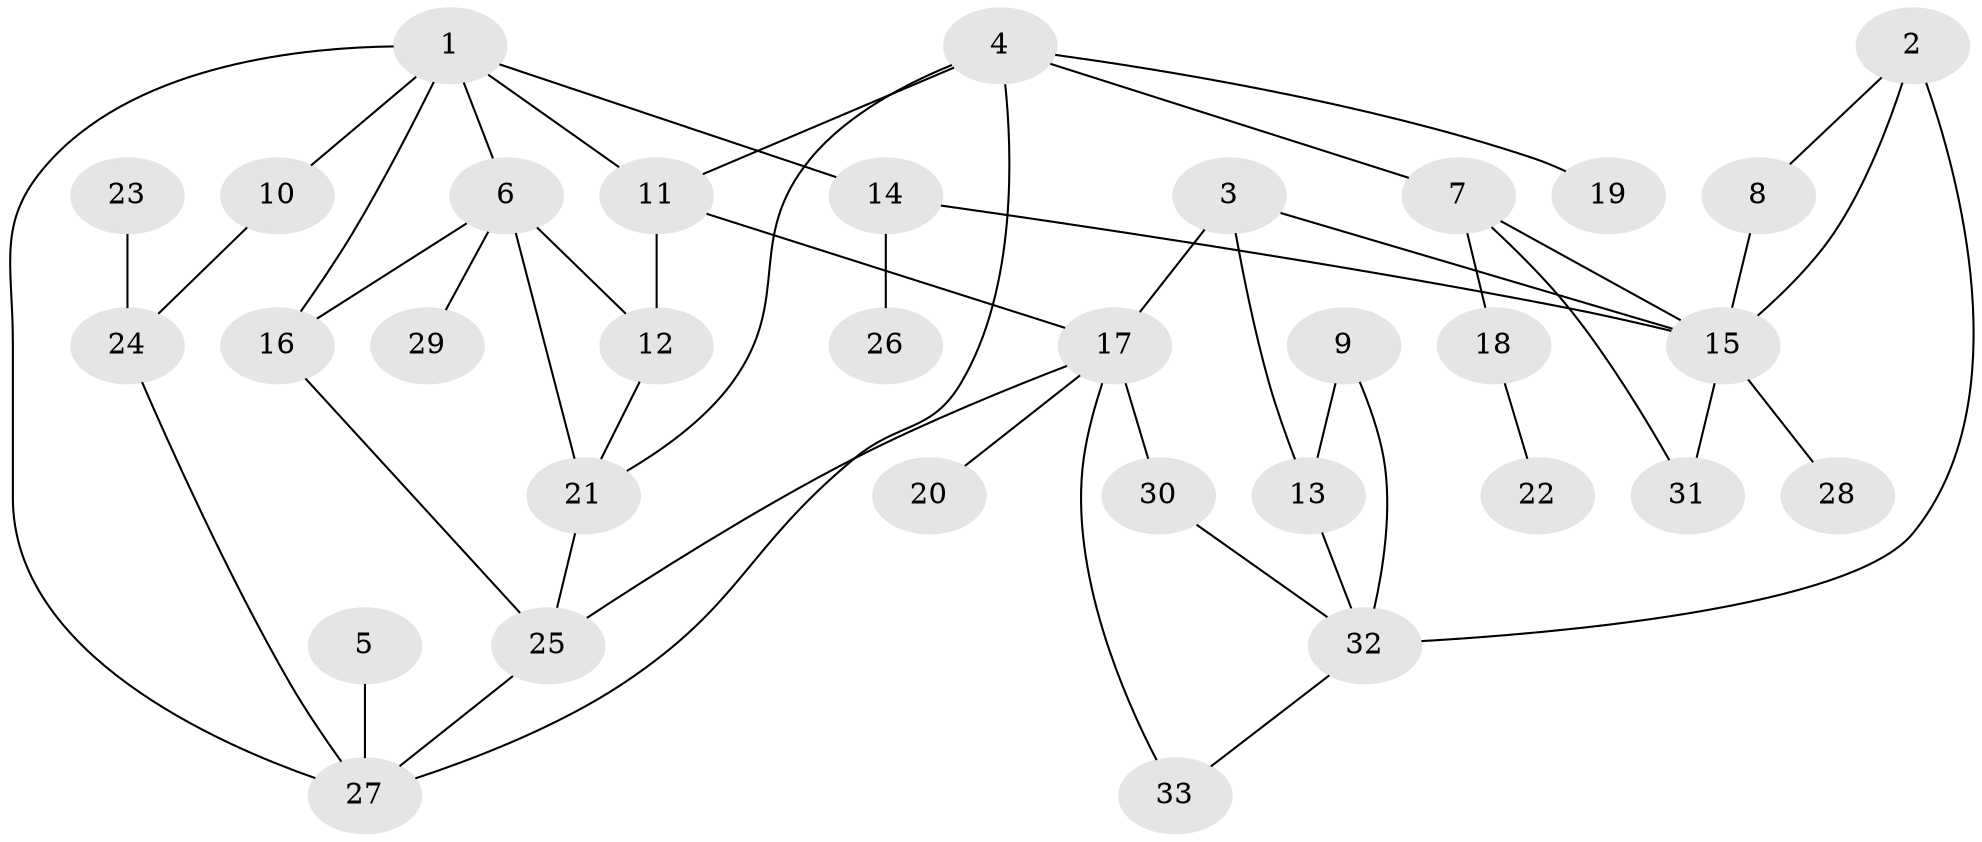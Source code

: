 // original degree distribution, {5: 0.07407407407407407, 6: 0.018518518518518517, 8: 0.018518518518518517, 3: 0.2222222222222222, 4: 0.12962962962962962, 2: 0.3148148148148148, 1: 0.2222222222222222}
// Generated by graph-tools (version 1.1) at 2025/36/03/04/25 23:36:10]
// undirected, 33 vertices, 49 edges
graph export_dot {
  node [color=gray90,style=filled];
  1;
  2;
  3;
  4;
  5;
  6;
  7;
  8;
  9;
  10;
  11;
  12;
  13;
  14;
  15;
  16;
  17;
  18;
  19;
  20;
  21;
  22;
  23;
  24;
  25;
  26;
  27;
  28;
  29;
  30;
  31;
  32;
  33;
  1 -- 6 [weight=1.0];
  1 -- 10 [weight=1.0];
  1 -- 11 [weight=1.0];
  1 -- 14 [weight=1.0];
  1 -- 16 [weight=1.0];
  1 -- 27 [weight=1.0];
  2 -- 8 [weight=1.0];
  2 -- 15 [weight=1.0];
  2 -- 32 [weight=2.0];
  3 -- 13 [weight=1.0];
  3 -- 15 [weight=1.0];
  3 -- 17 [weight=1.0];
  4 -- 7 [weight=1.0];
  4 -- 11 [weight=1.0];
  4 -- 19 [weight=1.0];
  4 -- 21 [weight=1.0];
  4 -- 27 [weight=1.0];
  5 -- 27 [weight=1.0];
  6 -- 12 [weight=1.0];
  6 -- 16 [weight=1.0];
  6 -- 21 [weight=1.0];
  6 -- 29 [weight=1.0];
  7 -- 15 [weight=1.0];
  7 -- 18 [weight=1.0];
  7 -- 31 [weight=1.0];
  8 -- 15 [weight=1.0];
  9 -- 13 [weight=1.0];
  9 -- 32 [weight=1.0];
  10 -- 24 [weight=1.0];
  11 -- 12 [weight=1.0];
  11 -- 17 [weight=1.0];
  12 -- 21 [weight=1.0];
  13 -- 32 [weight=1.0];
  14 -- 15 [weight=2.0];
  14 -- 26 [weight=1.0];
  15 -- 28 [weight=1.0];
  15 -- 31 [weight=1.0];
  16 -- 25 [weight=1.0];
  17 -- 20 [weight=1.0];
  17 -- 25 [weight=1.0];
  17 -- 30 [weight=1.0];
  17 -- 33 [weight=1.0];
  18 -- 22 [weight=1.0];
  21 -- 25 [weight=1.0];
  23 -- 24 [weight=1.0];
  24 -- 27 [weight=1.0];
  25 -- 27 [weight=1.0];
  30 -- 32 [weight=1.0];
  32 -- 33 [weight=1.0];
}

